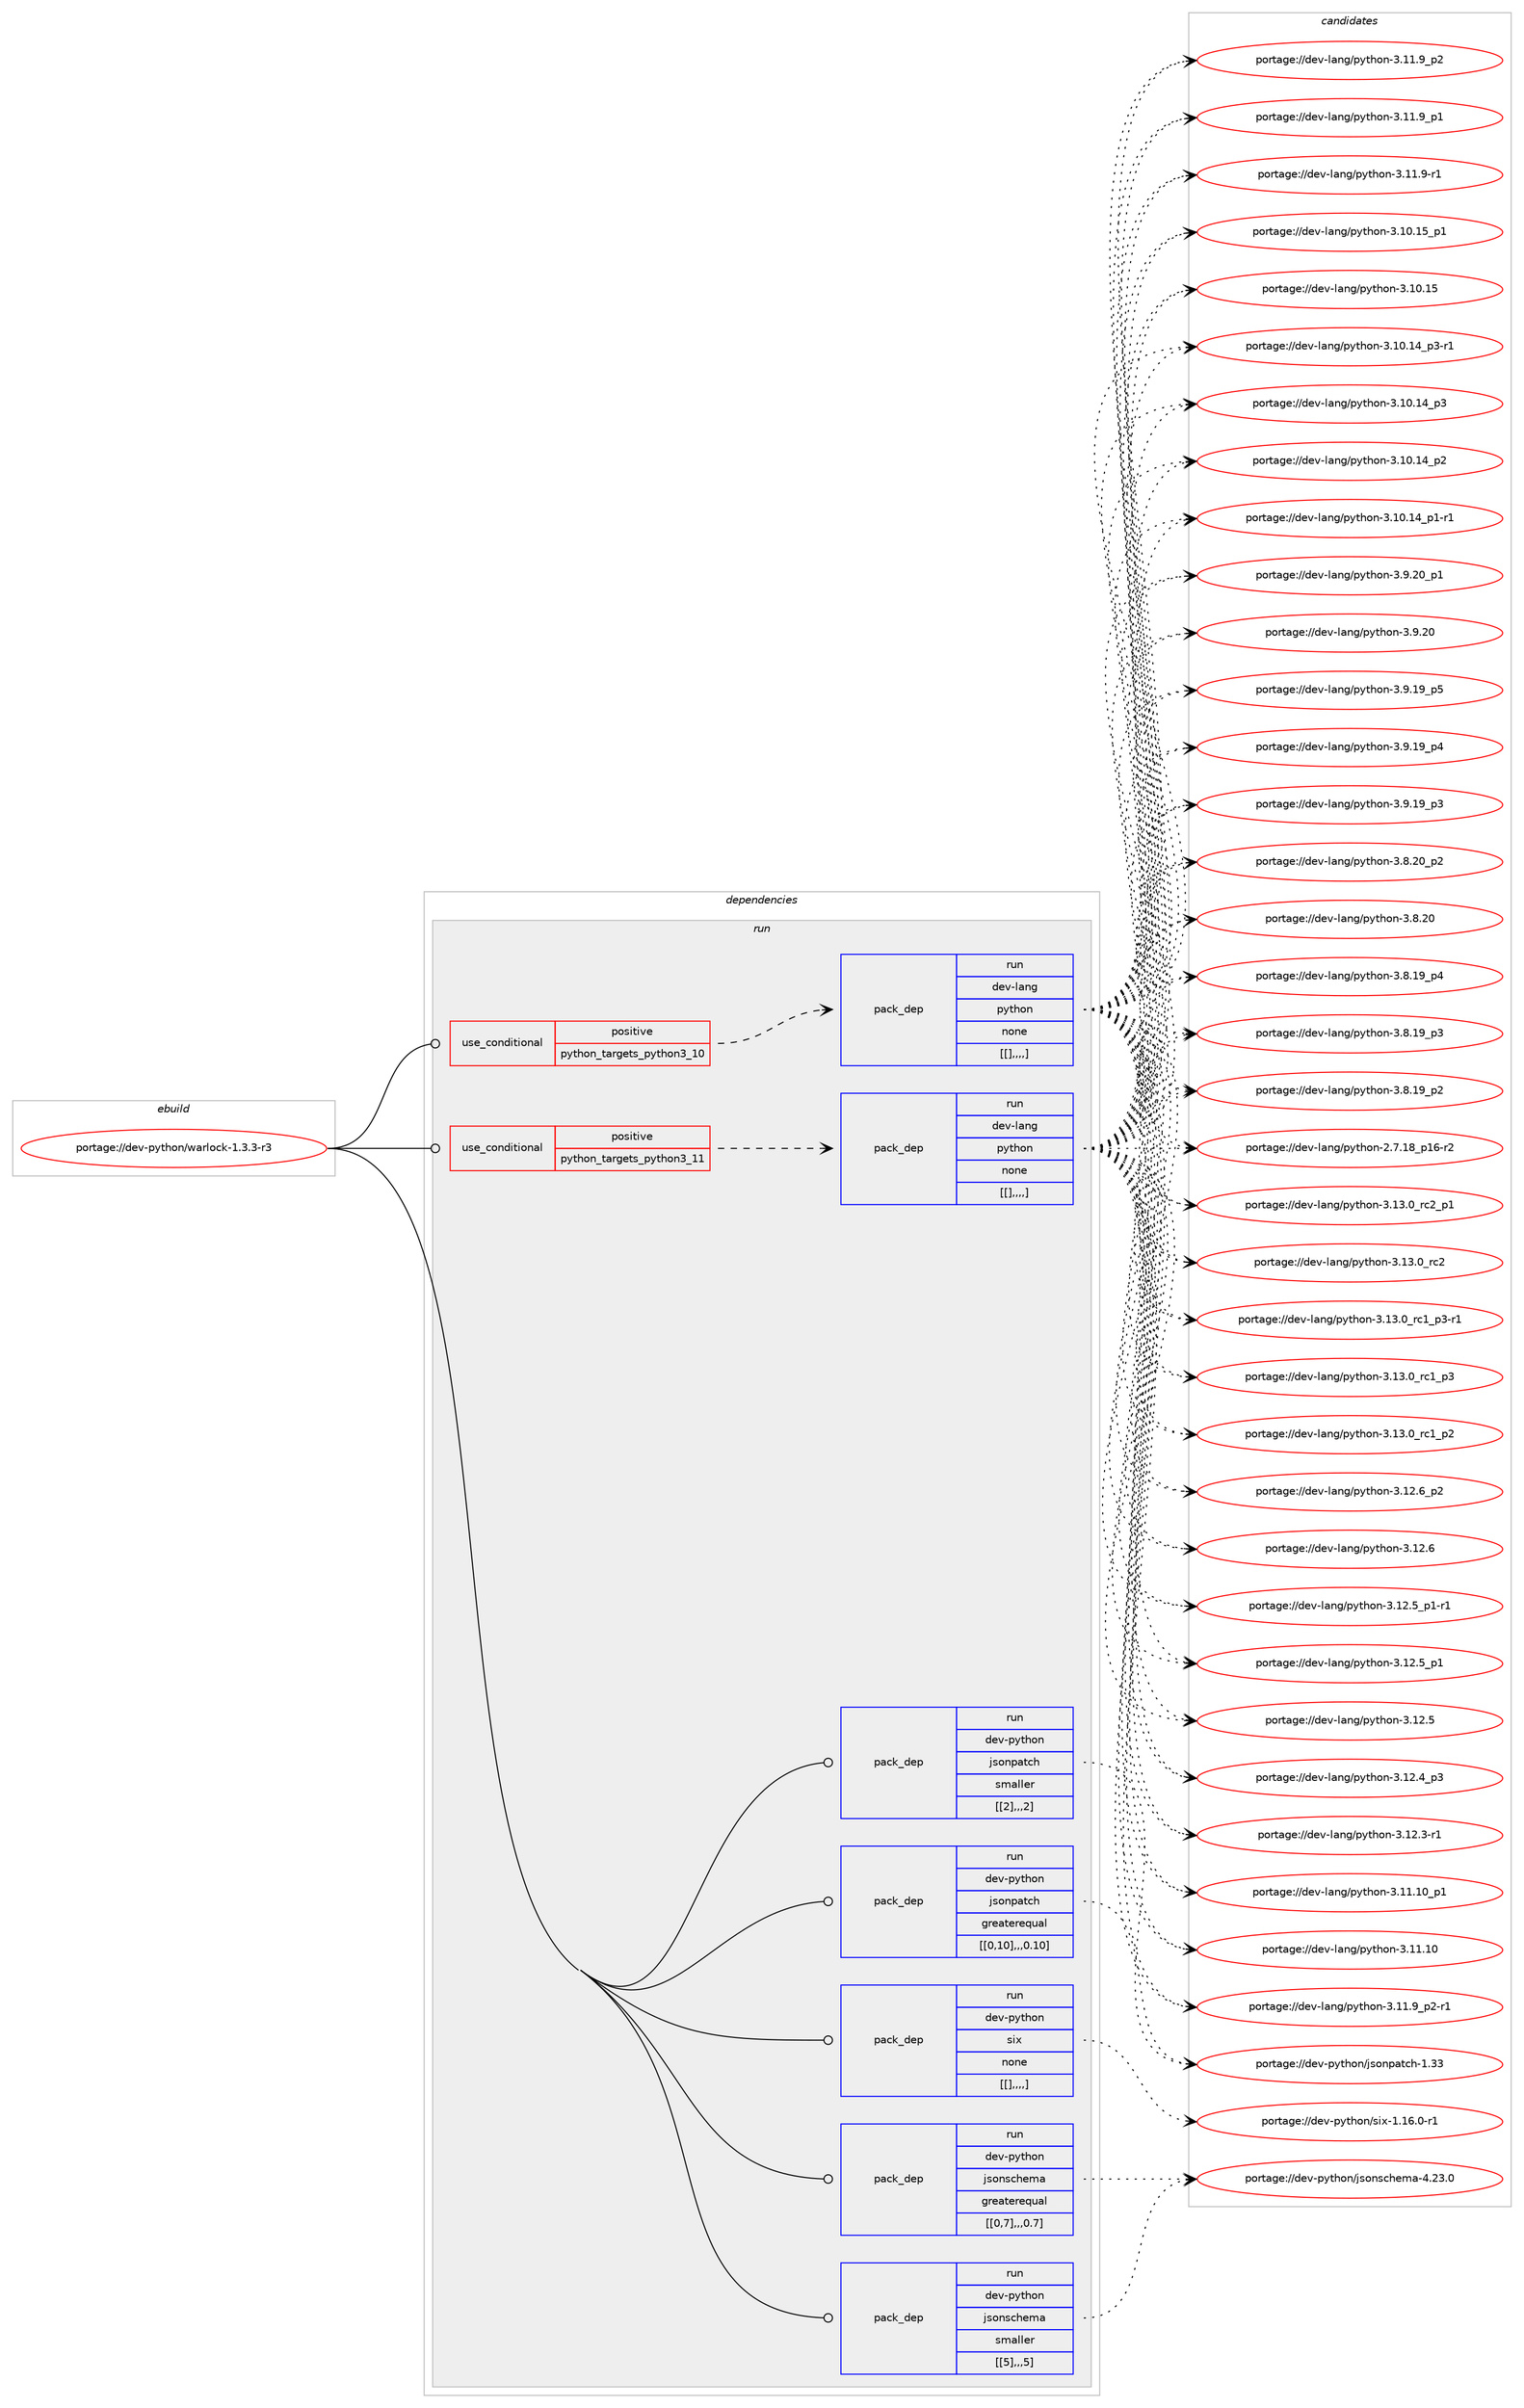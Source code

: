 digraph prolog {

# *************
# Graph options
# *************

newrank=true;
concentrate=true;
compound=true;
graph [rankdir=LR,fontname=Helvetica,fontsize=10,ranksep=1.5];#, ranksep=2.5, nodesep=0.2];
edge  [arrowhead=vee];
node  [fontname=Helvetica,fontsize=10];

# **********
# The ebuild
# **********

subgraph cluster_leftcol {
color=gray;
label=<<i>ebuild</i>>;
id [label="portage://dev-python/warlock-1.3.3-r3", color=red, width=4, href="../dev-python/warlock-1.3.3-r3.svg"];
}

# ****************
# The dependencies
# ****************

subgraph cluster_midcol {
color=gray;
label=<<i>dependencies</i>>;
subgraph cluster_compile {
fillcolor="#eeeeee";
style=filled;
label=<<i>compile</i>>;
}
subgraph cluster_compileandrun {
fillcolor="#eeeeee";
style=filled;
label=<<i>compile and run</i>>;
}
subgraph cluster_run {
fillcolor="#eeeeee";
style=filled;
label=<<i>run</i>>;
subgraph cond42849 {
dependency170596 [label=<<TABLE BORDER="0" CELLBORDER="1" CELLSPACING="0" CELLPADDING="4"><TR><TD ROWSPAN="3" CELLPADDING="10">use_conditional</TD></TR><TR><TD>positive</TD></TR><TR><TD>python_targets_python3_10</TD></TR></TABLE>>, shape=none, color=red];
subgraph pack126484 {
dependency170597 [label=<<TABLE BORDER="0" CELLBORDER="1" CELLSPACING="0" CELLPADDING="4" WIDTH="220"><TR><TD ROWSPAN="6" CELLPADDING="30">pack_dep</TD></TR><TR><TD WIDTH="110">run</TD></TR><TR><TD>dev-lang</TD></TR><TR><TD>python</TD></TR><TR><TD>none</TD></TR><TR><TD>[[],,,,]</TD></TR></TABLE>>, shape=none, color=blue];
}
dependency170596:e -> dependency170597:w [weight=20,style="dashed",arrowhead="vee"];
}
id:e -> dependency170596:w [weight=20,style="solid",arrowhead="odot"];
subgraph cond42850 {
dependency170598 [label=<<TABLE BORDER="0" CELLBORDER="1" CELLSPACING="0" CELLPADDING="4"><TR><TD ROWSPAN="3" CELLPADDING="10">use_conditional</TD></TR><TR><TD>positive</TD></TR><TR><TD>python_targets_python3_11</TD></TR></TABLE>>, shape=none, color=red];
subgraph pack126485 {
dependency170599 [label=<<TABLE BORDER="0" CELLBORDER="1" CELLSPACING="0" CELLPADDING="4" WIDTH="220"><TR><TD ROWSPAN="6" CELLPADDING="30">pack_dep</TD></TR><TR><TD WIDTH="110">run</TD></TR><TR><TD>dev-lang</TD></TR><TR><TD>python</TD></TR><TR><TD>none</TD></TR><TR><TD>[[],,,,]</TD></TR></TABLE>>, shape=none, color=blue];
}
dependency170598:e -> dependency170599:w [weight=20,style="dashed",arrowhead="vee"];
}
id:e -> dependency170598:w [weight=20,style="solid",arrowhead="odot"];
subgraph pack126486 {
dependency170600 [label=<<TABLE BORDER="0" CELLBORDER="1" CELLSPACING="0" CELLPADDING="4" WIDTH="220"><TR><TD ROWSPAN="6" CELLPADDING="30">pack_dep</TD></TR><TR><TD WIDTH="110">run</TD></TR><TR><TD>dev-python</TD></TR><TR><TD>jsonpatch</TD></TR><TR><TD>greaterequal</TD></TR><TR><TD>[[0,10],,,0.10]</TD></TR></TABLE>>, shape=none, color=blue];
}
id:e -> dependency170600:w [weight=20,style="solid",arrowhead="odot"];
subgraph pack126487 {
dependency170601 [label=<<TABLE BORDER="0" CELLBORDER="1" CELLSPACING="0" CELLPADDING="4" WIDTH="220"><TR><TD ROWSPAN="6" CELLPADDING="30">pack_dep</TD></TR><TR><TD WIDTH="110">run</TD></TR><TR><TD>dev-python</TD></TR><TR><TD>jsonpatch</TD></TR><TR><TD>smaller</TD></TR><TR><TD>[[2],,,2]</TD></TR></TABLE>>, shape=none, color=blue];
}
id:e -> dependency170601:w [weight=20,style="solid",arrowhead="odot"];
subgraph pack126488 {
dependency170602 [label=<<TABLE BORDER="0" CELLBORDER="1" CELLSPACING="0" CELLPADDING="4" WIDTH="220"><TR><TD ROWSPAN="6" CELLPADDING="30">pack_dep</TD></TR><TR><TD WIDTH="110">run</TD></TR><TR><TD>dev-python</TD></TR><TR><TD>jsonschema</TD></TR><TR><TD>greaterequal</TD></TR><TR><TD>[[0,7],,,0.7]</TD></TR></TABLE>>, shape=none, color=blue];
}
id:e -> dependency170602:w [weight=20,style="solid",arrowhead="odot"];
subgraph pack126489 {
dependency170603 [label=<<TABLE BORDER="0" CELLBORDER="1" CELLSPACING="0" CELLPADDING="4" WIDTH="220"><TR><TD ROWSPAN="6" CELLPADDING="30">pack_dep</TD></TR><TR><TD WIDTH="110">run</TD></TR><TR><TD>dev-python</TD></TR><TR><TD>jsonschema</TD></TR><TR><TD>smaller</TD></TR><TR><TD>[[5],,,5]</TD></TR></TABLE>>, shape=none, color=blue];
}
id:e -> dependency170603:w [weight=20,style="solid",arrowhead="odot"];
subgraph pack126490 {
dependency170604 [label=<<TABLE BORDER="0" CELLBORDER="1" CELLSPACING="0" CELLPADDING="4" WIDTH="220"><TR><TD ROWSPAN="6" CELLPADDING="30">pack_dep</TD></TR><TR><TD WIDTH="110">run</TD></TR><TR><TD>dev-python</TD></TR><TR><TD>six</TD></TR><TR><TD>none</TD></TR><TR><TD>[[],,,,]</TD></TR></TABLE>>, shape=none, color=blue];
}
id:e -> dependency170604:w [weight=20,style="solid",arrowhead="odot"];
}
}

# **************
# The candidates
# **************

subgraph cluster_choices {
rank=same;
color=gray;
label=<<i>candidates</i>>;

subgraph choice126484 {
color=black;
nodesep=1;
choice100101118451089711010347112121116104111110455146495146489511499509511249 [label="portage://dev-lang/python-3.13.0_rc2_p1", color=red, width=4,href="../dev-lang/python-3.13.0_rc2_p1.svg"];
choice10010111845108971101034711212111610411111045514649514648951149950 [label="portage://dev-lang/python-3.13.0_rc2", color=red, width=4,href="../dev-lang/python-3.13.0_rc2.svg"];
choice1001011184510897110103471121211161041111104551464951464895114994995112514511449 [label="portage://dev-lang/python-3.13.0_rc1_p3-r1", color=red, width=4,href="../dev-lang/python-3.13.0_rc1_p3-r1.svg"];
choice100101118451089711010347112121116104111110455146495146489511499499511251 [label="portage://dev-lang/python-3.13.0_rc1_p3", color=red, width=4,href="../dev-lang/python-3.13.0_rc1_p3.svg"];
choice100101118451089711010347112121116104111110455146495146489511499499511250 [label="portage://dev-lang/python-3.13.0_rc1_p2", color=red, width=4,href="../dev-lang/python-3.13.0_rc1_p2.svg"];
choice100101118451089711010347112121116104111110455146495046549511250 [label="portage://dev-lang/python-3.12.6_p2", color=red, width=4,href="../dev-lang/python-3.12.6_p2.svg"];
choice10010111845108971101034711212111610411111045514649504654 [label="portage://dev-lang/python-3.12.6", color=red, width=4,href="../dev-lang/python-3.12.6.svg"];
choice1001011184510897110103471121211161041111104551464950465395112494511449 [label="portage://dev-lang/python-3.12.5_p1-r1", color=red, width=4,href="../dev-lang/python-3.12.5_p1-r1.svg"];
choice100101118451089711010347112121116104111110455146495046539511249 [label="portage://dev-lang/python-3.12.5_p1", color=red, width=4,href="../dev-lang/python-3.12.5_p1.svg"];
choice10010111845108971101034711212111610411111045514649504653 [label="portage://dev-lang/python-3.12.5", color=red, width=4,href="../dev-lang/python-3.12.5.svg"];
choice100101118451089711010347112121116104111110455146495046529511251 [label="portage://dev-lang/python-3.12.4_p3", color=red, width=4,href="../dev-lang/python-3.12.4_p3.svg"];
choice100101118451089711010347112121116104111110455146495046514511449 [label="portage://dev-lang/python-3.12.3-r1", color=red, width=4,href="../dev-lang/python-3.12.3-r1.svg"];
choice10010111845108971101034711212111610411111045514649494649489511249 [label="portage://dev-lang/python-3.11.10_p1", color=red, width=4,href="../dev-lang/python-3.11.10_p1.svg"];
choice1001011184510897110103471121211161041111104551464949464948 [label="portage://dev-lang/python-3.11.10", color=red, width=4,href="../dev-lang/python-3.11.10.svg"];
choice1001011184510897110103471121211161041111104551464949465795112504511449 [label="portage://dev-lang/python-3.11.9_p2-r1", color=red, width=4,href="../dev-lang/python-3.11.9_p2-r1.svg"];
choice100101118451089711010347112121116104111110455146494946579511250 [label="portage://dev-lang/python-3.11.9_p2", color=red, width=4,href="../dev-lang/python-3.11.9_p2.svg"];
choice100101118451089711010347112121116104111110455146494946579511249 [label="portage://dev-lang/python-3.11.9_p1", color=red, width=4,href="../dev-lang/python-3.11.9_p1.svg"];
choice100101118451089711010347112121116104111110455146494946574511449 [label="portage://dev-lang/python-3.11.9-r1", color=red, width=4,href="../dev-lang/python-3.11.9-r1.svg"];
choice10010111845108971101034711212111610411111045514649484649539511249 [label="portage://dev-lang/python-3.10.15_p1", color=red, width=4,href="../dev-lang/python-3.10.15_p1.svg"];
choice1001011184510897110103471121211161041111104551464948464953 [label="portage://dev-lang/python-3.10.15", color=red, width=4,href="../dev-lang/python-3.10.15.svg"];
choice100101118451089711010347112121116104111110455146494846495295112514511449 [label="portage://dev-lang/python-3.10.14_p3-r1", color=red, width=4,href="../dev-lang/python-3.10.14_p3-r1.svg"];
choice10010111845108971101034711212111610411111045514649484649529511251 [label="portage://dev-lang/python-3.10.14_p3", color=red, width=4,href="../dev-lang/python-3.10.14_p3.svg"];
choice10010111845108971101034711212111610411111045514649484649529511250 [label="portage://dev-lang/python-3.10.14_p2", color=red, width=4,href="../dev-lang/python-3.10.14_p2.svg"];
choice100101118451089711010347112121116104111110455146494846495295112494511449 [label="portage://dev-lang/python-3.10.14_p1-r1", color=red, width=4,href="../dev-lang/python-3.10.14_p1-r1.svg"];
choice100101118451089711010347112121116104111110455146574650489511249 [label="portage://dev-lang/python-3.9.20_p1", color=red, width=4,href="../dev-lang/python-3.9.20_p1.svg"];
choice10010111845108971101034711212111610411111045514657465048 [label="portage://dev-lang/python-3.9.20", color=red, width=4,href="../dev-lang/python-3.9.20.svg"];
choice100101118451089711010347112121116104111110455146574649579511253 [label="portage://dev-lang/python-3.9.19_p5", color=red, width=4,href="../dev-lang/python-3.9.19_p5.svg"];
choice100101118451089711010347112121116104111110455146574649579511252 [label="portage://dev-lang/python-3.9.19_p4", color=red, width=4,href="../dev-lang/python-3.9.19_p4.svg"];
choice100101118451089711010347112121116104111110455146574649579511251 [label="portage://dev-lang/python-3.9.19_p3", color=red, width=4,href="../dev-lang/python-3.9.19_p3.svg"];
choice100101118451089711010347112121116104111110455146564650489511250 [label="portage://dev-lang/python-3.8.20_p2", color=red, width=4,href="../dev-lang/python-3.8.20_p2.svg"];
choice10010111845108971101034711212111610411111045514656465048 [label="portage://dev-lang/python-3.8.20", color=red, width=4,href="../dev-lang/python-3.8.20.svg"];
choice100101118451089711010347112121116104111110455146564649579511252 [label="portage://dev-lang/python-3.8.19_p4", color=red, width=4,href="../dev-lang/python-3.8.19_p4.svg"];
choice100101118451089711010347112121116104111110455146564649579511251 [label="portage://dev-lang/python-3.8.19_p3", color=red, width=4,href="../dev-lang/python-3.8.19_p3.svg"];
choice100101118451089711010347112121116104111110455146564649579511250 [label="portage://dev-lang/python-3.8.19_p2", color=red, width=4,href="../dev-lang/python-3.8.19_p2.svg"];
choice100101118451089711010347112121116104111110455046554649569511249544511450 [label="portage://dev-lang/python-2.7.18_p16-r2", color=red, width=4,href="../dev-lang/python-2.7.18_p16-r2.svg"];
dependency170597:e -> choice100101118451089711010347112121116104111110455146495146489511499509511249:w [style=dotted,weight="100"];
dependency170597:e -> choice10010111845108971101034711212111610411111045514649514648951149950:w [style=dotted,weight="100"];
dependency170597:e -> choice1001011184510897110103471121211161041111104551464951464895114994995112514511449:w [style=dotted,weight="100"];
dependency170597:e -> choice100101118451089711010347112121116104111110455146495146489511499499511251:w [style=dotted,weight="100"];
dependency170597:e -> choice100101118451089711010347112121116104111110455146495146489511499499511250:w [style=dotted,weight="100"];
dependency170597:e -> choice100101118451089711010347112121116104111110455146495046549511250:w [style=dotted,weight="100"];
dependency170597:e -> choice10010111845108971101034711212111610411111045514649504654:w [style=dotted,weight="100"];
dependency170597:e -> choice1001011184510897110103471121211161041111104551464950465395112494511449:w [style=dotted,weight="100"];
dependency170597:e -> choice100101118451089711010347112121116104111110455146495046539511249:w [style=dotted,weight="100"];
dependency170597:e -> choice10010111845108971101034711212111610411111045514649504653:w [style=dotted,weight="100"];
dependency170597:e -> choice100101118451089711010347112121116104111110455146495046529511251:w [style=dotted,weight="100"];
dependency170597:e -> choice100101118451089711010347112121116104111110455146495046514511449:w [style=dotted,weight="100"];
dependency170597:e -> choice10010111845108971101034711212111610411111045514649494649489511249:w [style=dotted,weight="100"];
dependency170597:e -> choice1001011184510897110103471121211161041111104551464949464948:w [style=dotted,weight="100"];
dependency170597:e -> choice1001011184510897110103471121211161041111104551464949465795112504511449:w [style=dotted,weight="100"];
dependency170597:e -> choice100101118451089711010347112121116104111110455146494946579511250:w [style=dotted,weight="100"];
dependency170597:e -> choice100101118451089711010347112121116104111110455146494946579511249:w [style=dotted,weight="100"];
dependency170597:e -> choice100101118451089711010347112121116104111110455146494946574511449:w [style=dotted,weight="100"];
dependency170597:e -> choice10010111845108971101034711212111610411111045514649484649539511249:w [style=dotted,weight="100"];
dependency170597:e -> choice1001011184510897110103471121211161041111104551464948464953:w [style=dotted,weight="100"];
dependency170597:e -> choice100101118451089711010347112121116104111110455146494846495295112514511449:w [style=dotted,weight="100"];
dependency170597:e -> choice10010111845108971101034711212111610411111045514649484649529511251:w [style=dotted,weight="100"];
dependency170597:e -> choice10010111845108971101034711212111610411111045514649484649529511250:w [style=dotted,weight="100"];
dependency170597:e -> choice100101118451089711010347112121116104111110455146494846495295112494511449:w [style=dotted,weight="100"];
dependency170597:e -> choice100101118451089711010347112121116104111110455146574650489511249:w [style=dotted,weight="100"];
dependency170597:e -> choice10010111845108971101034711212111610411111045514657465048:w [style=dotted,weight="100"];
dependency170597:e -> choice100101118451089711010347112121116104111110455146574649579511253:w [style=dotted,weight="100"];
dependency170597:e -> choice100101118451089711010347112121116104111110455146574649579511252:w [style=dotted,weight="100"];
dependency170597:e -> choice100101118451089711010347112121116104111110455146574649579511251:w [style=dotted,weight="100"];
dependency170597:e -> choice100101118451089711010347112121116104111110455146564650489511250:w [style=dotted,weight="100"];
dependency170597:e -> choice10010111845108971101034711212111610411111045514656465048:w [style=dotted,weight="100"];
dependency170597:e -> choice100101118451089711010347112121116104111110455146564649579511252:w [style=dotted,weight="100"];
dependency170597:e -> choice100101118451089711010347112121116104111110455146564649579511251:w [style=dotted,weight="100"];
dependency170597:e -> choice100101118451089711010347112121116104111110455146564649579511250:w [style=dotted,weight="100"];
dependency170597:e -> choice100101118451089711010347112121116104111110455046554649569511249544511450:w [style=dotted,weight="100"];
}
subgraph choice126485 {
color=black;
nodesep=1;
choice100101118451089711010347112121116104111110455146495146489511499509511249 [label="portage://dev-lang/python-3.13.0_rc2_p1", color=red, width=4,href="../dev-lang/python-3.13.0_rc2_p1.svg"];
choice10010111845108971101034711212111610411111045514649514648951149950 [label="portage://dev-lang/python-3.13.0_rc2", color=red, width=4,href="../dev-lang/python-3.13.0_rc2.svg"];
choice1001011184510897110103471121211161041111104551464951464895114994995112514511449 [label="portage://dev-lang/python-3.13.0_rc1_p3-r1", color=red, width=4,href="../dev-lang/python-3.13.0_rc1_p3-r1.svg"];
choice100101118451089711010347112121116104111110455146495146489511499499511251 [label="portage://dev-lang/python-3.13.0_rc1_p3", color=red, width=4,href="../dev-lang/python-3.13.0_rc1_p3.svg"];
choice100101118451089711010347112121116104111110455146495146489511499499511250 [label="portage://dev-lang/python-3.13.0_rc1_p2", color=red, width=4,href="../dev-lang/python-3.13.0_rc1_p2.svg"];
choice100101118451089711010347112121116104111110455146495046549511250 [label="portage://dev-lang/python-3.12.6_p2", color=red, width=4,href="../dev-lang/python-3.12.6_p2.svg"];
choice10010111845108971101034711212111610411111045514649504654 [label="portage://dev-lang/python-3.12.6", color=red, width=4,href="../dev-lang/python-3.12.6.svg"];
choice1001011184510897110103471121211161041111104551464950465395112494511449 [label="portage://dev-lang/python-3.12.5_p1-r1", color=red, width=4,href="../dev-lang/python-3.12.5_p1-r1.svg"];
choice100101118451089711010347112121116104111110455146495046539511249 [label="portage://dev-lang/python-3.12.5_p1", color=red, width=4,href="../dev-lang/python-3.12.5_p1.svg"];
choice10010111845108971101034711212111610411111045514649504653 [label="portage://dev-lang/python-3.12.5", color=red, width=4,href="../dev-lang/python-3.12.5.svg"];
choice100101118451089711010347112121116104111110455146495046529511251 [label="portage://dev-lang/python-3.12.4_p3", color=red, width=4,href="../dev-lang/python-3.12.4_p3.svg"];
choice100101118451089711010347112121116104111110455146495046514511449 [label="portage://dev-lang/python-3.12.3-r1", color=red, width=4,href="../dev-lang/python-3.12.3-r1.svg"];
choice10010111845108971101034711212111610411111045514649494649489511249 [label="portage://dev-lang/python-3.11.10_p1", color=red, width=4,href="../dev-lang/python-3.11.10_p1.svg"];
choice1001011184510897110103471121211161041111104551464949464948 [label="portage://dev-lang/python-3.11.10", color=red, width=4,href="../dev-lang/python-3.11.10.svg"];
choice1001011184510897110103471121211161041111104551464949465795112504511449 [label="portage://dev-lang/python-3.11.9_p2-r1", color=red, width=4,href="../dev-lang/python-3.11.9_p2-r1.svg"];
choice100101118451089711010347112121116104111110455146494946579511250 [label="portage://dev-lang/python-3.11.9_p2", color=red, width=4,href="../dev-lang/python-3.11.9_p2.svg"];
choice100101118451089711010347112121116104111110455146494946579511249 [label="portage://dev-lang/python-3.11.9_p1", color=red, width=4,href="../dev-lang/python-3.11.9_p1.svg"];
choice100101118451089711010347112121116104111110455146494946574511449 [label="portage://dev-lang/python-3.11.9-r1", color=red, width=4,href="../dev-lang/python-3.11.9-r1.svg"];
choice10010111845108971101034711212111610411111045514649484649539511249 [label="portage://dev-lang/python-3.10.15_p1", color=red, width=4,href="../dev-lang/python-3.10.15_p1.svg"];
choice1001011184510897110103471121211161041111104551464948464953 [label="portage://dev-lang/python-3.10.15", color=red, width=4,href="../dev-lang/python-3.10.15.svg"];
choice100101118451089711010347112121116104111110455146494846495295112514511449 [label="portage://dev-lang/python-3.10.14_p3-r1", color=red, width=4,href="../dev-lang/python-3.10.14_p3-r1.svg"];
choice10010111845108971101034711212111610411111045514649484649529511251 [label="portage://dev-lang/python-3.10.14_p3", color=red, width=4,href="../dev-lang/python-3.10.14_p3.svg"];
choice10010111845108971101034711212111610411111045514649484649529511250 [label="portage://dev-lang/python-3.10.14_p2", color=red, width=4,href="../dev-lang/python-3.10.14_p2.svg"];
choice100101118451089711010347112121116104111110455146494846495295112494511449 [label="portage://dev-lang/python-3.10.14_p1-r1", color=red, width=4,href="../dev-lang/python-3.10.14_p1-r1.svg"];
choice100101118451089711010347112121116104111110455146574650489511249 [label="portage://dev-lang/python-3.9.20_p1", color=red, width=4,href="../dev-lang/python-3.9.20_p1.svg"];
choice10010111845108971101034711212111610411111045514657465048 [label="portage://dev-lang/python-3.9.20", color=red, width=4,href="../dev-lang/python-3.9.20.svg"];
choice100101118451089711010347112121116104111110455146574649579511253 [label="portage://dev-lang/python-3.9.19_p5", color=red, width=4,href="../dev-lang/python-3.9.19_p5.svg"];
choice100101118451089711010347112121116104111110455146574649579511252 [label="portage://dev-lang/python-3.9.19_p4", color=red, width=4,href="../dev-lang/python-3.9.19_p4.svg"];
choice100101118451089711010347112121116104111110455146574649579511251 [label="portage://dev-lang/python-3.9.19_p3", color=red, width=4,href="../dev-lang/python-3.9.19_p3.svg"];
choice100101118451089711010347112121116104111110455146564650489511250 [label="portage://dev-lang/python-3.8.20_p2", color=red, width=4,href="../dev-lang/python-3.8.20_p2.svg"];
choice10010111845108971101034711212111610411111045514656465048 [label="portage://dev-lang/python-3.8.20", color=red, width=4,href="../dev-lang/python-3.8.20.svg"];
choice100101118451089711010347112121116104111110455146564649579511252 [label="portage://dev-lang/python-3.8.19_p4", color=red, width=4,href="../dev-lang/python-3.8.19_p4.svg"];
choice100101118451089711010347112121116104111110455146564649579511251 [label="portage://dev-lang/python-3.8.19_p3", color=red, width=4,href="../dev-lang/python-3.8.19_p3.svg"];
choice100101118451089711010347112121116104111110455146564649579511250 [label="portage://dev-lang/python-3.8.19_p2", color=red, width=4,href="../dev-lang/python-3.8.19_p2.svg"];
choice100101118451089711010347112121116104111110455046554649569511249544511450 [label="portage://dev-lang/python-2.7.18_p16-r2", color=red, width=4,href="../dev-lang/python-2.7.18_p16-r2.svg"];
dependency170599:e -> choice100101118451089711010347112121116104111110455146495146489511499509511249:w [style=dotted,weight="100"];
dependency170599:e -> choice10010111845108971101034711212111610411111045514649514648951149950:w [style=dotted,weight="100"];
dependency170599:e -> choice1001011184510897110103471121211161041111104551464951464895114994995112514511449:w [style=dotted,weight="100"];
dependency170599:e -> choice100101118451089711010347112121116104111110455146495146489511499499511251:w [style=dotted,weight="100"];
dependency170599:e -> choice100101118451089711010347112121116104111110455146495146489511499499511250:w [style=dotted,weight="100"];
dependency170599:e -> choice100101118451089711010347112121116104111110455146495046549511250:w [style=dotted,weight="100"];
dependency170599:e -> choice10010111845108971101034711212111610411111045514649504654:w [style=dotted,weight="100"];
dependency170599:e -> choice1001011184510897110103471121211161041111104551464950465395112494511449:w [style=dotted,weight="100"];
dependency170599:e -> choice100101118451089711010347112121116104111110455146495046539511249:w [style=dotted,weight="100"];
dependency170599:e -> choice10010111845108971101034711212111610411111045514649504653:w [style=dotted,weight="100"];
dependency170599:e -> choice100101118451089711010347112121116104111110455146495046529511251:w [style=dotted,weight="100"];
dependency170599:e -> choice100101118451089711010347112121116104111110455146495046514511449:w [style=dotted,weight="100"];
dependency170599:e -> choice10010111845108971101034711212111610411111045514649494649489511249:w [style=dotted,weight="100"];
dependency170599:e -> choice1001011184510897110103471121211161041111104551464949464948:w [style=dotted,weight="100"];
dependency170599:e -> choice1001011184510897110103471121211161041111104551464949465795112504511449:w [style=dotted,weight="100"];
dependency170599:e -> choice100101118451089711010347112121116104111110455146494946579511250:w [style=dotted,weight="100"];
dependency170599:e -> choice100101118451089711010347112121116104111110455146494946579511249:w [style=dotted,weight="100"];
dependency170599:e -> choice100101118451089711010347112121116104111110455146494946574511449:w [style=dotted,weight="100"];
dependency170599:e -> choice10010111845108971101034711212111610411111045514649484649539511249:w [style=dotted,weight="100"];
dependency170599:e -> choice1001011184510897110103471121211161041111104551464948464953:w [style=dotted,weight="100"];
dependency170599:e -> choice100101118451089711010347112121116104111110455146494846495295112514511449:w [style=dotted,weight="100"];
dependency170599:e -> choice10010111845108971101034711212111610411111045514649484649529511251:w [style=dotted,weight="100"];
dependency170599:e -> choice10010111845108971101034711212111610411111045514649484649529511250:w [style=dotted,weight="100"];
dependency170599:e -> choice100101118451089711010347112121116104111110455146494846495295112494511449:w [style=dotted,weight="100"];
dependency170599:e -> choice100101118451089711010347112121116104111110455146574650489511249:w [style=dotted,weight="100"];
dependency170599:e -> choice10010111845108971101034711212111610411111045514657465048:w [style=dotted,weight="100"];
dependency170599:e -> choice100101118451089711010347112121116104111110455146574649579511253:w [style=dotted,weight="100"];
dependency170599:e -> choice100101118451089711010347112121116104111110455146574649579511252:w [style=dotted,weight="100"];
dependency170599:e -> choice100101118451089711010347112121116104111110455146574649579511251:w [style=dotted,weight="100"];
dependency170599:e -> choice100101118451089711010347112121116104111110455146564650489511250:w [style=dotted,weight="100"];
dependency170599:e -> choice10010111845108971101034711212111610411111045514656465048:w [style=dotted,weight="100"];
dependency170599:e -> choice100101118451089711010347112121116104111110455146564649579511252:w [style=dotted,weight="100"];
dependency170599:e -> choice100101118451089711010347112121116104111110455146564649579511251:w [style=dotted,weight="100"];
dependency170599:e -> choice100101118451089711010347112121116104111110455146564649579511250:w [style=dotted,weight="100"];
dependency170599:e -> choice100101118451089711010347112121116104111110455046554649569511249544511450:w [style=dotted,weight="100"];
}
subgraph choice126486 {
color=black;
nodesep=1;
choice100101118451121211161041111104710611511111011297116991044549465151 [label="portage://dev-python/jsonpatch-1.33", color=red, width=4,href="../dev-python/jsonpatch-1.33.svg"];
dependency170600:e -> choice100101118451121211161041111104710611511111011297116991044549465151:w [style=dotted,weight="100"];
}
subgraph choice126487 {
color=black;
nodesep=1;
choice100101118451121211161041111104710611511111011297116991044549465151 [label="portage://dev-python/jsonpatch-1.33", color=red, width=4,href="../dev-python/jsonpatch-1.33.svg"];
dependency170601:e -> choice100101118451121211161041111104710611511111011297116991044549465151:w [style=dotted,weight="100"];
}
subgraph choice126488 {
color=black;
nodesep=1;
choice1001011184511212111610411111047106115111110115991041011099745524650514648 [label="portage://dev-python/jsonschema-4.23.0", color=red, width=4,href="../dev-python/jsonschema-4.23.0.svg"];
dependency170602:e -> choice1001011184511212111610411111047106115111110115991041011099745524650514648:w [style=dotted,weight="100"];
}
subgraph choice126489 {
color=black;
nodesep=1;
choice1001011184511212111610411111047106115111110115991041011099745524650514648 [label="portage://dev-python/jsonschema-4.23.0", color=red, width=4,href="../dev-python/jsonschema-4.23.0.svg"];
dependency170603:e -> choice1001011184511212111610411111047106115111110115991041011099745524650514648:w [style=dotted,weight="100"];
}
subgraph choice126490 {
color=black;
nodesep=1;
choice1001011184511212111610411111047115105120454946495446484511449 [label="portage://dev-python/six-1.16.0-r1", color=red, width=4,href="../dev-python/six-1.16.0-r1.svg"];
dependency170604:e -> choice1001011184511212111610411111047115105120454946495446484511449:w [style=dotted,weight="100"];
}
}

}
